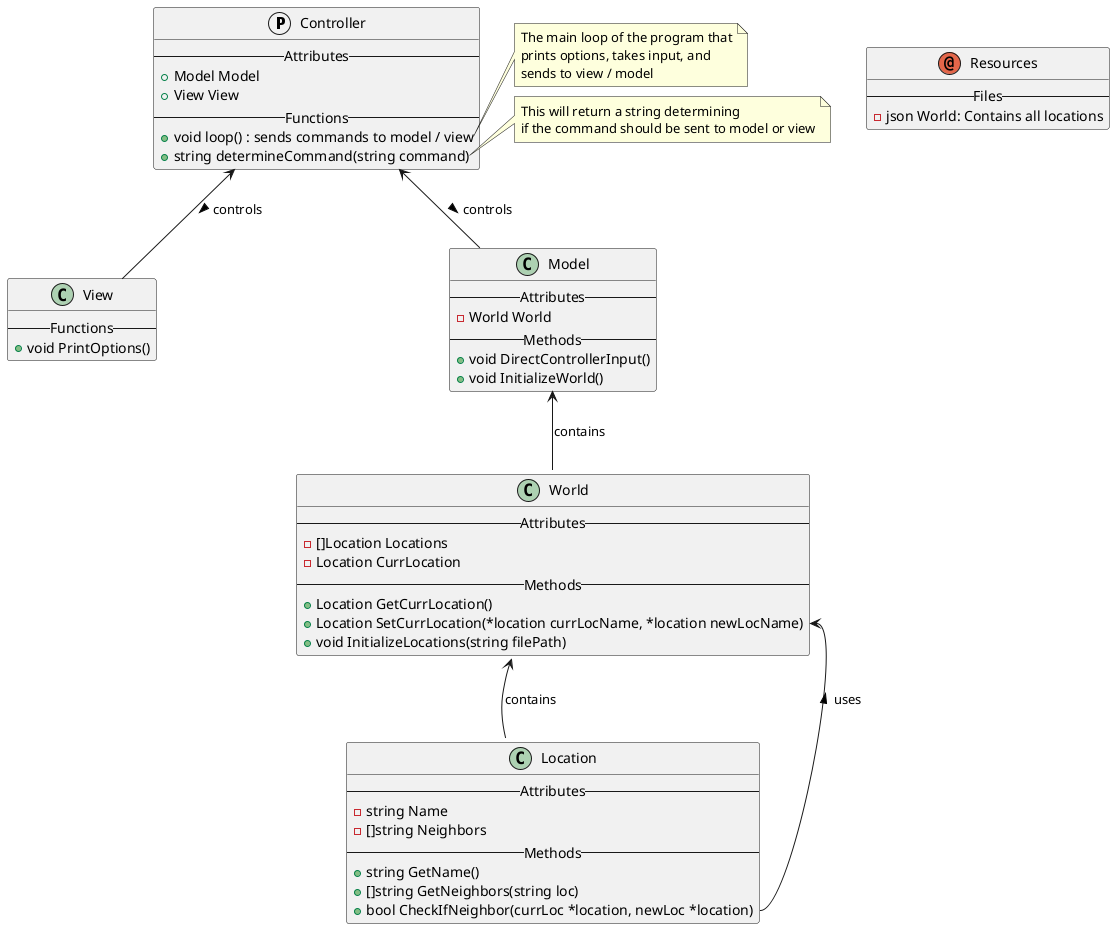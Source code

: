 @startuml class_diagram
protocol   Controller {
    --Attributes--
    + Model Model
    + View View
    --Functions--
    + void loop() : sends commands to model / view
    + string determineCommand(string command)
}
note right of Controller::loop
    The main loop of the program that
    prints options, takes input, and
    sends to view / model
end note
note right of Controller::determineCommand
    This will return a string determining
    if the command should be sent to model or view
end note

class   View {
    --Functions--
    + void PrintOptions()
}
note right of View::printOptions
    Prints all the viable options
    depending on the player location
    and items that may be there
end note

class   Model {
    --Attributes--
    - World World
    --Methods--
    + void DirectControllerInput()
    + void InitializeWorld()
}
note right of Model::directControllerInput
    Takes command from controller 
    and directs to proper model
    methods
end note

class World {
    --Attributes--
    - []Location Locations
    - Location CurrLocation
    --Methods--
    + Location GetCurrLocation()
    + Location SetCurrLocation(*location currLocName, *location newLocName)
    /'- void CreateLocation(string filename)'/
    + void InitializeLocations(string filePath)
}
note right of World::createLocations
    Takes JSON input to create locations
    for the worlds to be used
end note

class Location {
    --Attributes--
    - string Name 
    - []string Neighbors
    --Methods--
    + string GetName()
    + []string GetNeighbors(string loc)
    + bool CheckIfNeighbor(currLoc *location, newLoc *location)
}

annotation Resources {
    --Files--
    - json World: Contains all locations
}

Controller <-- Model : controls >
Controller <-- View : controls >
Model <-- World : contains
World <-- Location : contains
World::SetCurrLocation <-- Location::CheckIfNeighbor : uses <


@enduml